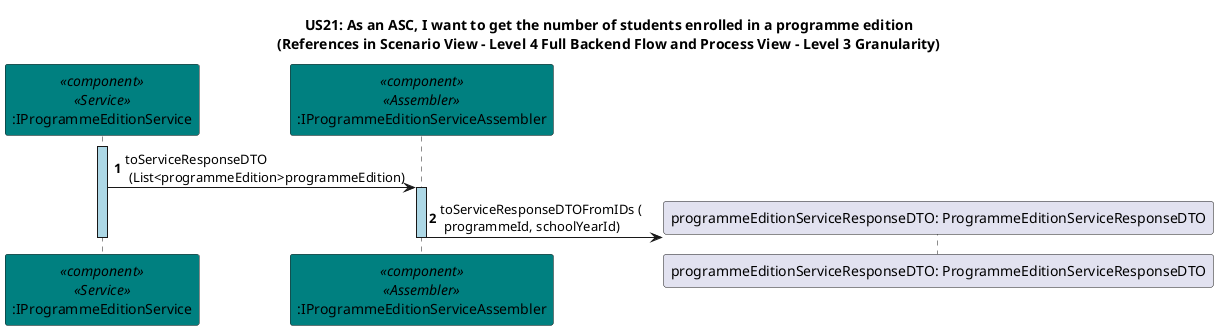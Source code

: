 @startuml
title US21: As an ASC, I want to get the number of students enrolled in a programme edition\n(References in Scenario View - Level 4 Full Backend Flow and Process View - Level 3 Granularity)

autonumber
skinparam {
  ActivityPadding 2
  ActivityMargin 2
  BoxPadding 2
}

participant ":IProgrammeEditionService" as Service <<component>> <<Service>> #teal
participant ":IProgrammeEditionServiceAssembler" as assembler <<component>> <<Assembler>> #teal

activate Service #LightBlue
Service -> assembler: toServiceResponseDTO\n (List<programmeEdition>programmeEdition)
activate assembler #LightBlue

create "programmeEditionServiceResponseDTO: ProgrammeEditionServiceResponseDTO"
assembler -> "programmeEditionServiceResponseDTO: ProgrammeEditionServiceResponseDTO": toServiceResponseDTOFromIDs (\n programmeId, schoolYearId)
deactivate assembler
deactivate Service

@enduml